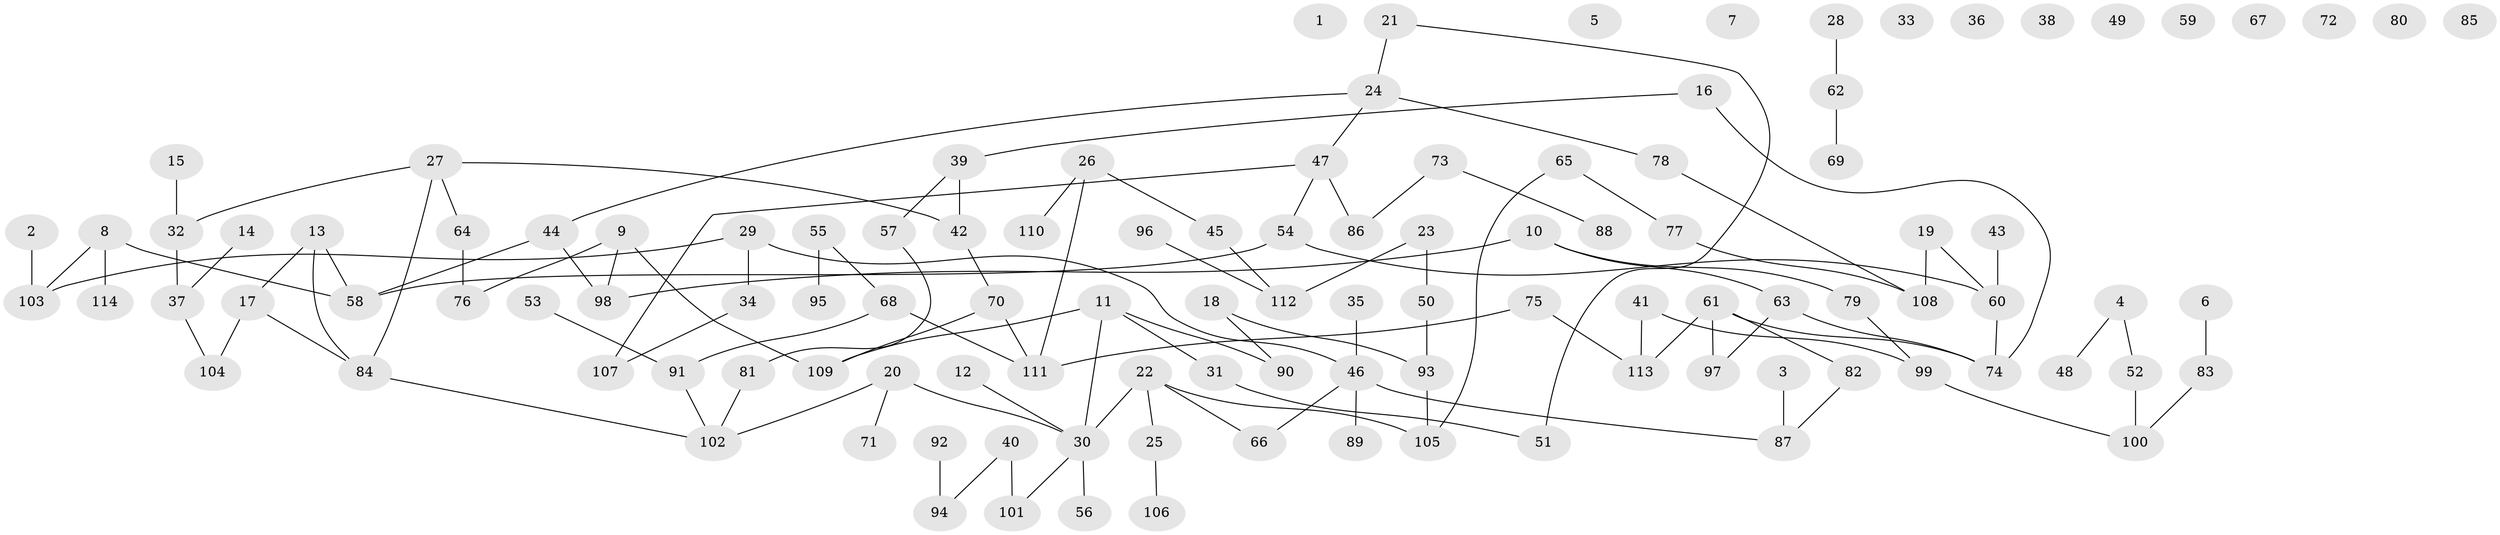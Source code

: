 // Generated by graph-tools (version 1.1) at 2025/49/03/09/25 03:49:15]
// undirected, 114 vertices, 121 edges
graph export_dot {
graph [start="1"]
  node [color=gray90,style=filled];
  1;
  2;
  3;
  4;
  5;
  6;
  7;
  8;
  9;
  10;
  11;
  12;
  13;
  14;
  15;
  16;
  17;
  18;
  19;
  20;
  21;
  22;
  23;
  24;
  25;
  26;
  27;
  28;
  29;
  30;
  31;
  32;
  33;
  34;
  35;
  36;
  37;
  38;
  39;
  40;
  41;
  42;
  43;
  44;
  45;
  46;
  47;
  48;
  49;
  50;
  51;
  52;
  53;
  54;
  55;
  56;
  57;
  58;
  59;
  60;
  61;
  62;
  63;
  64;
  65;
  66;
  67;
  68;
  69;
  70;
  71;
  72;
  73;
  74;
  75;
  76;
  77;
  78;
  79;
  80;
  81;
  82;
  83;
  84;
  85;
  86;
  87;
  88;
  89;
  90;
  91;
  92;
  93;
  94;
  95;
  96;
  97;
  98;
  99;
  100;
  101;
  102;
  103;
  104;
  105;
  106;
  107;
  108;
  109;
  110;
  111;
  112;
  113;
  114;
  2 -- 103;
  3 -- 87;
  4 -- 48;
  4 -- 52;
  6 -- 83;
  8 -- 58;
  8 -- 103;
  8 -- 114;
  9 -- 76;
  9 -- 98;
  9 -- 109;
  10 -- 63;
  10 -- 79;
  10 -- 98;
  11 -- 30;
  11 -- 31;
  11 -- 90;
  11 -- 109;
  12 -- 30;
  13 -- 17;
  13 -- 58;
  13 -- 84;
  14 -- 37;
  15 -- 32;
  16 -- 39;
  16 -- 74;
  17 -- 84;
  17 -- 104;
  18 -- 90;
  18 -- 93;
  19 -- 60;
  19 -- 108;
  20 -- 30;
  20 -- 71;
  20 -- 102;
  21 -- 24;
  21 -- 51;
  22 -- 25;
  22 -- 30;
  22 -- 66;
  22 -- 105;
  23 -- 50;
  23 -- 112;
  24 -- 44;
  24 -- 47;
  24 -- 78;
  25 -- 106;
  26 -- 45;
  26 -- 110;
  26 -- 111;
  27 -- 32;
  27 -- 42;
  27 -- 64;
  27 -- 84;
  28 -- 62;
  29 -- 34;
  29 -- 46;
  29 -- 103;
  30 -- 56;
  30 -- 101;
  31 -- 51;
  32 -- 37;
  34 -- 107;
  35 -- 46;
  37 -- 104;
  39 -- 42;
  39 -- 57;
  40 -- 94;
  40 -- 101;
  41 -- 99;
  41 -- 113;
  42 -- 70;
  43 -- 60;
  44 -- 58;
  44 -- 98;
  45 -- 112;
  46 -- 66;
  46 -- 87;
  46 -- 89;
  47 -- 54;
  47 -- 86;
  47 -- 107;
  50 -- 93;
  52 -- 100;
  53 -- 91;
  54 -- 58;
  54 -- 60;
  55 -- 68;
  55 -- 95;
  57 -- 81;
  60 -- 74;
  61 -- 74;
  61 -- 82;
  61 -- 97;
  61 -- 113;
  62 -- 69;
  63 -- 74;
  63 -- 97;
  64 -- 76;
  65 -- 77;
  65 -- 105;
  68 -- 91;
  68 -- 111;
  70 -- 109;
  70 -- 111;
  73 -- 86;
  73 -- 88;
  75 -- 111;
  75 -- 113;
  77 -- 108;
  78 -- 108;
  79 -- 99;
  81 -- 102;
  82 -- 87;
  83 -- 100;
  84 -- 102;
  91 -- 102;
  92 -- 94;
  93 -- 105;
  96 -- 112;
  99 -- 100;
}
